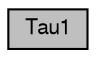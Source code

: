 digraph G
{
  bgcolor="transparent";
  edge [fontname="FreeSans",fontsize="10",labelfontname="FreeSans",labelfontsize="10"];
  node [fontname="FreeSans",fontsize="10",shape=record];
  rankdir=LR;
  Node1 [label="Tau1",height=0.2,width=0.4,color="black", fillcolor="grey75", style="filled" fontcolor="black"];
}
